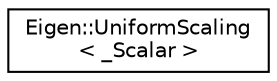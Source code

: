 digraph "Graphical Class Hierarchy"
{
  edge [fontname="Helvetica",fontsize="10",labelfontname="Helvetica",labelfontsize="10"];
  node [fontname="Helvetica",fontsize="10",shape=record];
  rankdir="LR";
  Node1 [label="Eigen::UniformScaling\l\< _Scalar \>",height=0.2,width=0.4,color="black", fillcolor="white", style="filled",URL="$class_eigen_1_1_uniform_scaling.html"];
}

